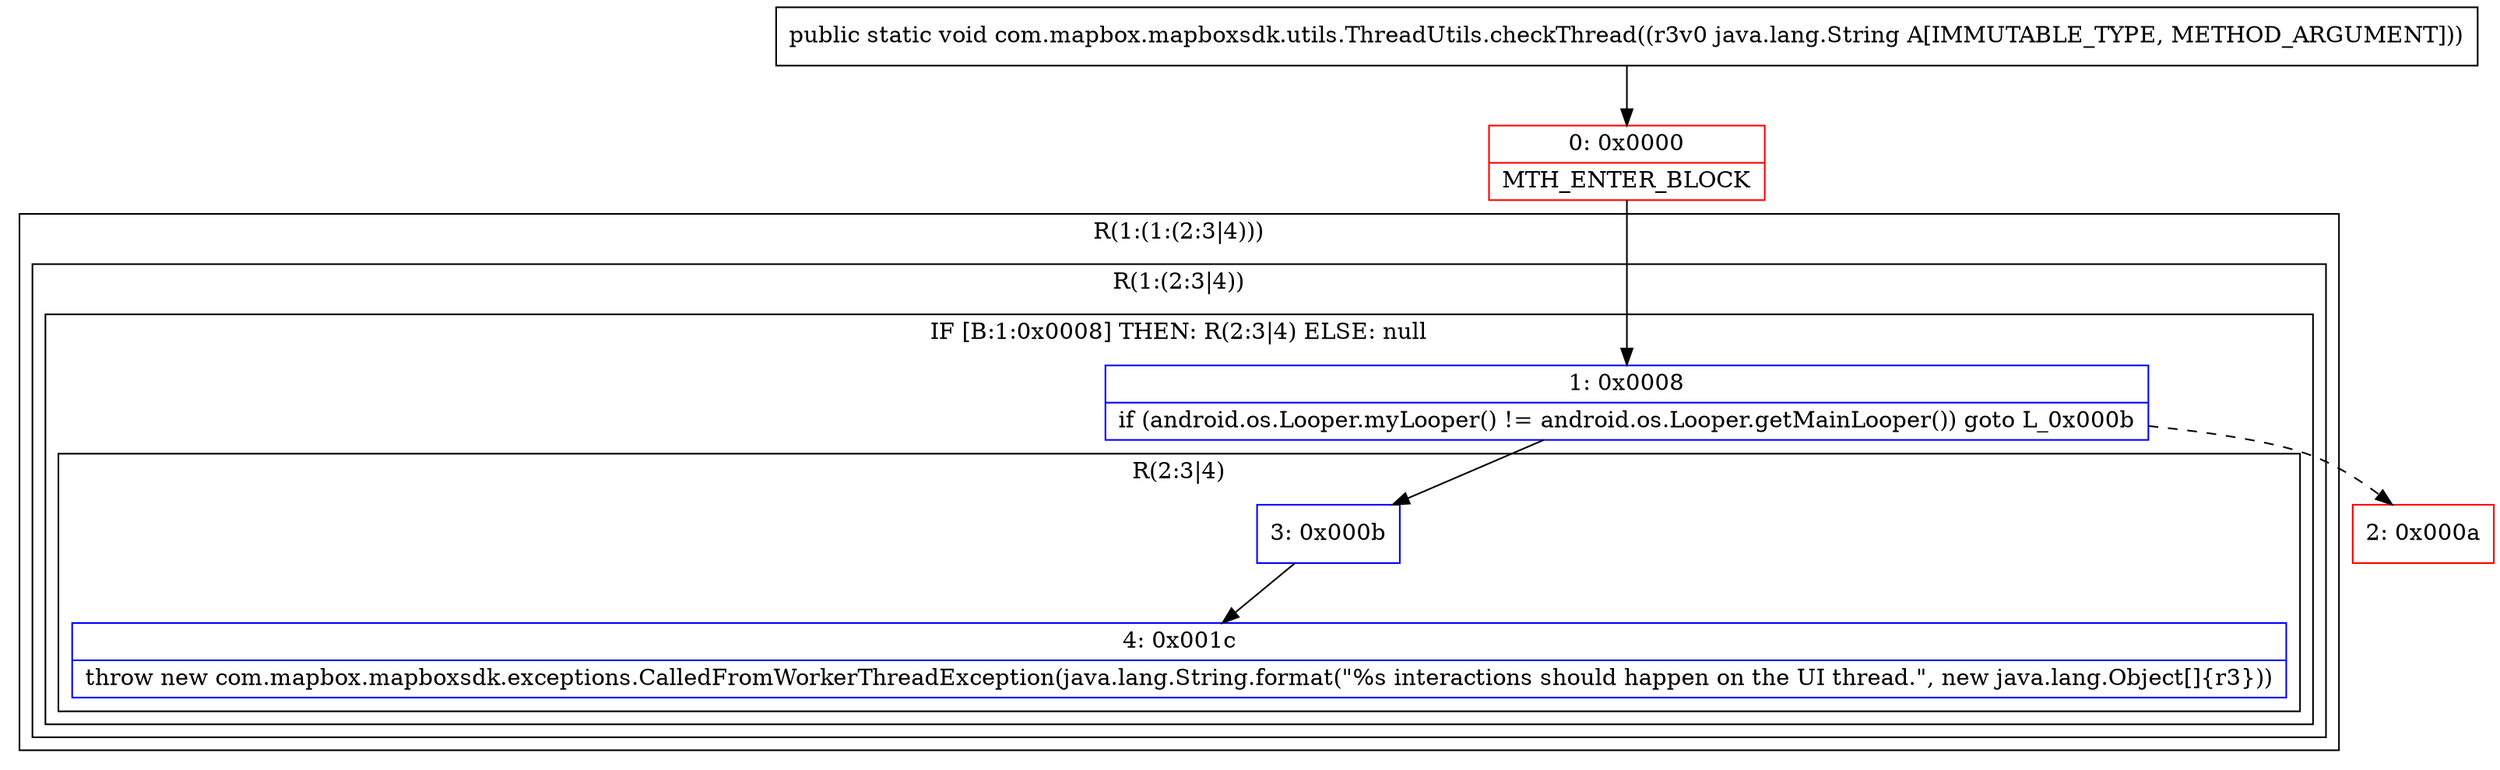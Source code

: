 digraph "CFG forcom.mapbox.mapboxsdk.utils.ThreadUtils.checkThread(Ljava\/lang\/String;)V" {
subgraph cluster_Region_1242446207 {
label = "R(1:(1:(2:3|4)))";
node [shape=record,color=blue];
subgraph cluster_Region_1163502685 {
label = "R(1:(2:3|4))";
node [shape=record,color=blue];
subgraph cluster_IfRegion_1307084935 {
label = "IF [B:1:0x0008] THEN: R(2:3|4) ELSE: null";
node [shape=record,color=blue];
Node_1 [shape=record,label="{1\:\ 0x0008|if (android.os.Looper.myLooper() != android.os.Looper.getMainLooper()) goto L_0x000b\l}"];
subgraph cluster_Region_1548723795 {
label = "R(2:3|4)";
node [shape=record,color=blue];
Node_3 [shape=record,label="{3\:\ 0x000b}"];
Node_4 [shape=record,label="{4\:\ 0x001c|throw new com.mapbox.mapboxsdk.exceptions.CalledFromWorkerThreadException(java.lang.String.format(\"%s interactions should happen on the UI thread.\", new java.lang.Object[]\{r3\}))\l}"];
}
}
}
}
Node_0 [shape=record,color=red,label="{0\:\ 0x0000|MTH_ENTER_BLOCK\l}"];
Node_2 [shape=record,color=red,label="{2\:\ 0x000a}"];
MethodNode[shape=record,label="{public static void com.mapbox.mapboxsdk.utils.ThreadUtils.checkThread((r3v0 java.lang.String A[IMMUTABLE_TYPE, METHOD_ARGUMENT])) }"];
MethodNode -> Node_0;
Node_1 -> Node_2[style=dashed];
Node_1 -> Node_3;
Node_3 -> Node_4;
Node_0 -> Node_1;
}

